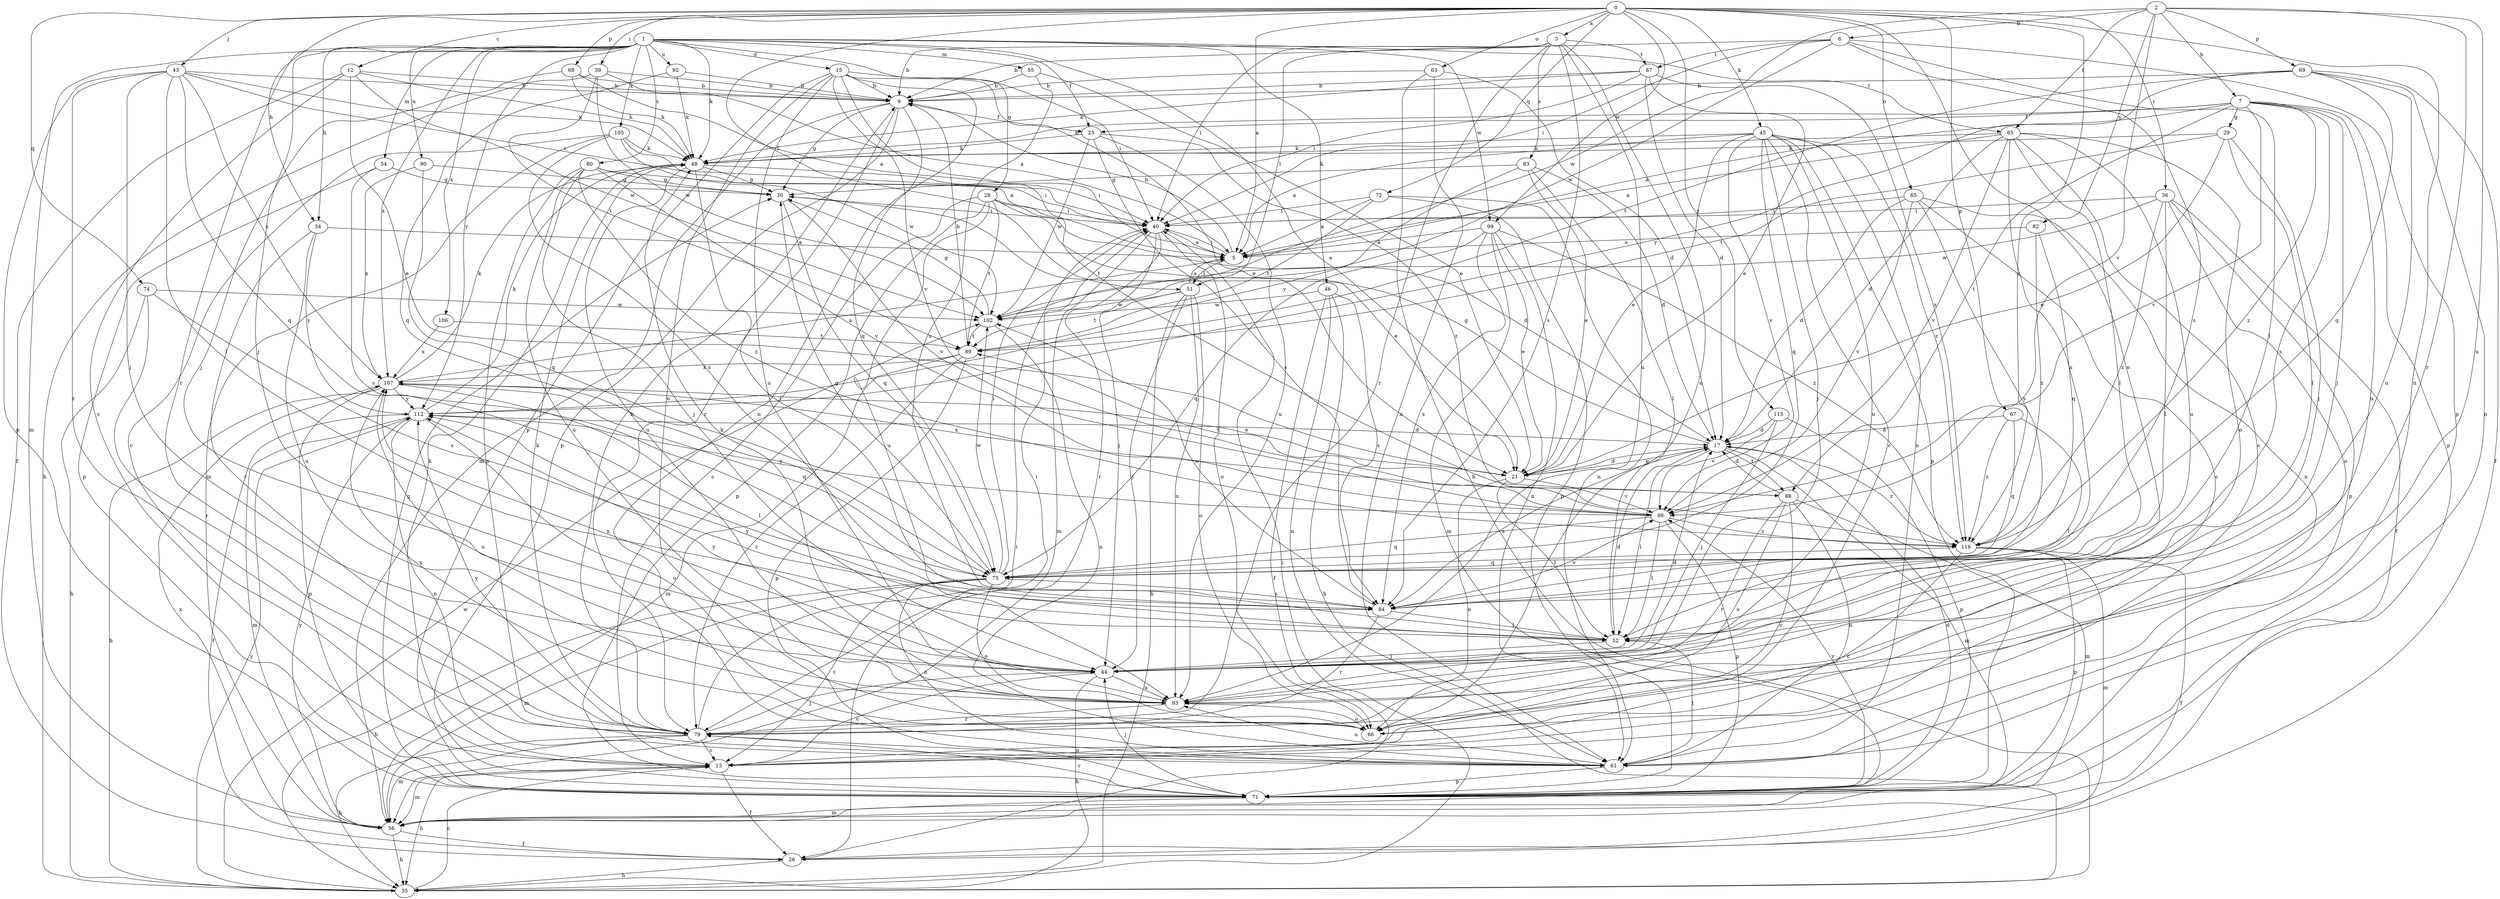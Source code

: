 strict digraph  {
0;
1;
2;
3;
5;
6;
7;
9;
12;
13;
15;
17;
21;
25;
26;
28;
29;
30;
34;
35;
36;
39;
40;
43;
44;
45;
46;
48;
51;
52;
54;
55;
56;
61;
63;
65;
66;
67;
68;
69;
71;
72;
74;
75;
79;
80;
82;
83;
84;
85;
87;
88;
89;
90;
92;
93;
98;
99;
102;
105;
106;
107;
112;
115;
116;
0 -> 3  [label=a];
0 -> 5  [label=a];
0 -> 12  [label=c];
0 -> 34  [label=h];
0 -> 36  [label=i];
0 -> 39  [label=i];
0 -> 43  [label=j];
0 -> 45  [label=k];
0 -> 51  [label=l];
0 -> 61  [label=n];
0 -> 63  [label=o];
0 -> 65  [label=o];
0 -> 66  [label=o];
0 -> 67  [label=p];
0 -> 68  [label=p];
0 -> 72  [label=q];
0 -> 74  [label=q];
0 -> 99  [label=w];
0 -> 115  [label=z];
0 -> 116  [label=z];
1 -> 15  [label=d];
1 -> 21  [label=e];
1 -> 25  [label=f];
1 -> 28  [label=g];
1 -> 34  [label=h];
1 -> 44  [label=j];
1 -> 46  [label=k];
1 -> 48  [label=k];
1 -> 54  [label=m];
1 -> 55  [label=m];
1 -> 56  [label=m];
1 -> 79  [label=r];
1 -> 80  [label=s];
1 -> 85  [label=t];
1 -> 90  [label=u];
1 -> 92  [label=u];
1 -> 99  [label=w];
1 -> 105  [label=x];
1 -> 106  [label=x];
1 -> 107  [label=x];
1 -> 112  [label=y];
2 -> 6  [label=b];
2 -> 7  [label=b];
2 -> 69  [label=p];
2 -> 79  [label=r];
2 -> 82  [label=s];
2 -> 85  [label=t];
2 -> 93  [label=u];
2 -> 98  [label=v];
2 -> 102  [label=w];
3 -> 9  [label=b];
3 -> 40  [label=i];
3 -> 51  [label=l];
3 -> 66  [label=o];
3 -> 79  [label=r];
3 -> 83  [label=s];
3 -> 84  [label=s];
3 -> 87  [label=t];
3 -> 93  [label=u];
5 -> 9  [label=b];
5 -> 40  [label=i];
5 -> 51  [label=l];
6 -> 9  [label=b];
6 -> 40  [label=i];
6 -> 52  [label=l];
6 -> 71  [label=p];
6 -> 84  [label=s];
6 -> 87  [label=t];
6 -> 102  [label=w];
7 -> 5  [label=a];
7 -> 25  [label=f];
7 -> 29  [label=g];
7 -> 44  [label=j];
7 -> 48  [label=k];
7 -> 71  [label=p];
7 -> 84  [label=s];
7 -> 88  [label=t];
7 -> 93  [label=u];
7 -> 98  [label=v];
7 -> 116  [label=z];
9 -> 25  [label=f];
9 -> 30  [label=g];
9 -> 56  [label=m];
9 -> 71  [label=p];
9 -> 75  [label=q];
9 -> 79  [label=r];
12 -> 9  [label=b];
12 -> 13  [label=c];
12 -> 21  [label=e];
12 -> 26  [label=f];
12 -> 48  [label=k];
12 -> 102  [label=w];
13 -> 26  [label=f];
13 -> 35  [label=h];
13 -> 48  [label=k];
13 -> 56  [label=m];
15 -> 9  [label=b];
15 -> 21  [label=e];
15 -> 40  [label=i];
15 -> 61  [label=n];
15 -> 66  [label=o];
15 -> 71  [label=p];
15 -> 88  [label=t];
15 -> 93  [label=u];
15 -> 98  [label=v];
17 -> 21  [label=e];
17 -> 30  [label=g];
17 -> 52  [label=l];
17 -> 56  [label=m];
17 -> 84  [label=s];
17 -> 88  [label=t];
17 -> 116  [label=z];
21 -> 17  [label=d];
21 -> 52  [label=l];
21 -> 66  [label=o];
21 -> 98  [label=v];
25 -> 48  [label=k];
25 -> 84  [label=s];
25 -> 93  [label=u];
25 -> 102  [label=w];
25 -> 116  [label=z];
26 -> 35  [label=h];
26 -> 40  [label=i];
28 -> 13  [label=c];
28 -> 17  [label=d];
28 -> 21  [label=e];
28 -> 40  [label=i];
28 -> 71  [label=p];
28 -> 89  [label=t];
28 -> 93  [label=u];
29 -> 21  [label=e];
29 -> 44  [label=j];
29 -> 48  [label=k];
29 -> 52  [label=l];
29 -> 89  [label=t];
30 -> 40  [label=i];
30 -> 75  [label=q];
30 -> 98  [label=v];
34 -> 5  [label=a];
34 -> 79  [label=r];
34 -> 93  [label=u];
34 -> 112  [label=y];
35 -> 13  [label=c];
35 -> 40  [label=i];
35 -> 102  [label=w];
35 -> 112  [label=y];
36 -> 26  [label=f];
36 -> 40  [label=i];
36 -> 52  [label=l];
36 -> 66  [label=o];
36 -> 71  [label=p];
36 -> 102  [label=w];
36 -> 116  [label=z];
39 -> 5  [label=a];
39 -> 9  [label=b];
39 -> 35  [label=h];
39 -> 89  [label=t];
39 -> 102  [label=w];
40 -> 5  [label=a];
40 -> 44  [label=j];
40 -> 56  [label=m];
40 -> 66  [label=o];
40 -> 79  [label=r];
43 -> 9  [label=b];
43 -> 40  [label=i];
43 -> 44  [label=j];
43 -> 48  [label=k];
43 -> 52  [label=l];
43 -> 71  [label=p];
43 -> 75  [label=q];
43 -> 79  [label=r];
43 -> 107  [label=x];
44 -> 13  [label=c];
44 -> 17  [label=d];
44 -> 35  [label=h];
44 -> 93  [label=u];
44 -> 107  [label=x];
44 -> 112  [label=y];
45 -> 5  [label=a];
45 -> 13  [label=c];
45 -> 21  [label=e];
45 -> 44  [label=j];
45 -> 48  [label=k];
45 -> 61  [label=n];
45 -> 71  [label=p];
45 -> 75  [label=q];
45 -> 93  [label=u];
45 -> 98  [label=v];
45 -> 116  [label=z];
46 -> 26  [label=f];
46 -> 35  [label=h];
46 -> 61  [label=n];
46 -> 84  [label=s];
46 -> 102  [label=w];
48 -> 30  [label=g];
48 -> 40  [label=i];
48 -> 52  [label=l];
48 -> 93  [label=u];
51 -> 5  [label=a];
51 -> 35  [label=h];
51 -> 44  [label=j];
51 -> 66  [label=o];
51 -> 89  [label=t];
51 -> 93  [label=u];
51 -> 102  [label=w];
52 -> 17  [label=d];
52 -> 44  [label=j];
52 -> 112  [label=y];
54 -> 30  [label=g];
54 -> 71  [label=p];
54 -> 84  [label=s];
55 -> 9  [label=b];
55 -> 21  [label=e];
55 -> 84  [label=s];
56 -> 26  [label=f];
56 -> 35  [label=h];
56 -> 107  [label=x];
56 -> 112  [label=y];
61 -> 52  [label=l];
61 -> 71  [label=p];
61 -> 93  [label=u];
63 -> 9  [label=b];
63 -> 17  [label=d];
63 -> 35  [label=h];
63 -> 61  [label=n];
65 -> 13  [label=c];
65 -> 17  [label=d];
65 -> 40  [label=i];
65 -> 61  [label=n];
65 -> 84  [label=s];
65 -> 98  [label=v];
66 -> 107  [label=x];
67 -> 17  [label=d];
67 -> 52  [label=l];
67 -> 75  [label=q];
67 -> 116  [label=z];
68 -> 5  [label=a];
68 -> 9  [label=b];
68 -> 44  [label=j];
68 -> 48  [label=k];
69 -> 9  [label=b];
69 -> 26  [label=f];
69 -> 61  [label=n];
69 -> 75  [label=q];
69 -> 89  [label=t];
69 -> 93  [label=u];
69 -> 112  [label=y];
71 -> 17  [label=d];
71 -> 30  [label=g];
71 -> 44  [label=j];
71 -> 56  [label=m];
71 -> 79  [label=r];
71 -> 98  [label=v];
72 -> 5  [label=a];
72 -> 40  [label=i];
72 -> 61  [label=n];
72 -> 71  [label=p];
72 -> 89  [label=t];
74 -> 35  [label=h];
74 -> 79  [label=r];
74 -> 84  [label=s];
74 -> 102  [label=w];
75 -> 13  [label=c];
75 -> 30  [label=g];
75 -> 35  [label=h];
75 -> 40  [label=i];
75 -> 56  [label=m];
75 -> 61  [label=n];
75 -> 66  [label=o];
75 -> 84  [label=s];
75 -> 102  [label=w];
79 -> 9  [label=b];
79 -> 13  [label=c];
79 -> 35  [label=h];
79 -> 40  [label=i];
79 -> 44  [label=j];
79 -> 48  [label=k];
79 -> 56  [label=m];
79 -> 61  [label=n];
79 -> 112  [label=y];
80 -> 30  [label=g];
80 -> 40  [label=i];
80 -> 44  [label=j];
80 -> 61  [label=n];
80 -> 93  [label=u];
80 -> 98  [label=v];
80 -> 116  [label=z];
82 -> 5  [label=a];
82 -> 75  [label=q];
82 -> 116  [label=z];
83 -> 17  [label=d];
83 -> 21  [label=e];
83 -> 30  [label=g];
83 -> 52  [label=l];
83 -> 112  [label=y];
84 -> 52  [label=l];
84 -> 79  [label=r];
84 -> 98  [label=v];
84 -> 102  [label=w];
85 -> 5  [label=a];
85 -> 13  [label=c];
85 -> 17  [label=d];
85 -> 48  [label=k];
85 -> 52  [label=l];
85 -> 66  [label=o];
85 -> 84  [label=s];
85 -> 93  [label=u];
85 -> 98  [label=v];
87 -> 9  [label=b];
87 -> 17  [label=d];
87 -> 21  [label=e];
87 -> 40  [label=i];
87 -> 48  [label=k];
87 -> 116  [label=z];
88 -> 13  [label=c];
88 -> 17  [label=d];
88 -> 56  [label=m];
88 -> 61  [label=n];
88 -> 66  [label=o];
88 -> 79  [label=r];
88 -> 107  [label=x];
89 -> 9  [label=b];
89 -> 56  [label=m];
89 -> 71  [label=p];
89 -> 79  [label=r];
89 -> 107  [label=x];
90 -> 30  [label=g];
90 -> 75  [label=q];
90 -> 107  [label=x];
92 -> 9  [label=b];
92 -> 48  [label=k];
92 -> 75  [label=q];
93 -> 48  [label=k];
93 -> 66  [label=o];
93 -> 79  [label=r];
98 -> 52  [label=l];
98 -> 71  [label=p];
98 -> 75  [label=q];
98 -> 89  [label=t];
98 -> 112  [label=y];
98 -> 116  [label=z];
99 -> 5  [label=a];
99 -> 21  [label=e];
99 -> 56  [label=m];
99 -> 61  [label=n];
99 -> 75  [label=q];
99 -> 84  [label=s];
99 -> 116  [label=z];
102 -> 30  [label=g];
102 -> 61  [label=n];
102 -> 89  [label=t];
105 -> 5  [label=a];
105 -> 13  [label=c];
105 -> 48  [label=k];
105 -> 56  [label=m];
105 -> 84  [label=s];
105 -> 102  [label=w];
106 -> 89  [label=t];
106 -> 107  [label=x];
107 -> 5  [label=a];
107 -> 21  [label=e];
107 -> 35  [label=h];
107 -> 48  [label=k];
107 -> 52  [label=l];
107 -> 71  [label=p];
107 -> 75  [label=q];
107 -> 93  [label=u];
107 -> 112  [label=y];
112 -> 17  [label=d];
112 -> 26  [label=f];
112 -> 48  [label=k];
112 -> 56  [label=m];
112 -> 61  [label=n];
112 -> 66  [label=o];
115 -> 17  [label=d];
115 -> 44  [label=j];
115 -> 71  [label=p];
115 -> 98  [label=v];
116 -> 13  [label=c];
116 -> 26  [label=f];
116 -> 56  [label=m];
116 -> 71  [label=p];
116 -> 75  [label=q];
}
